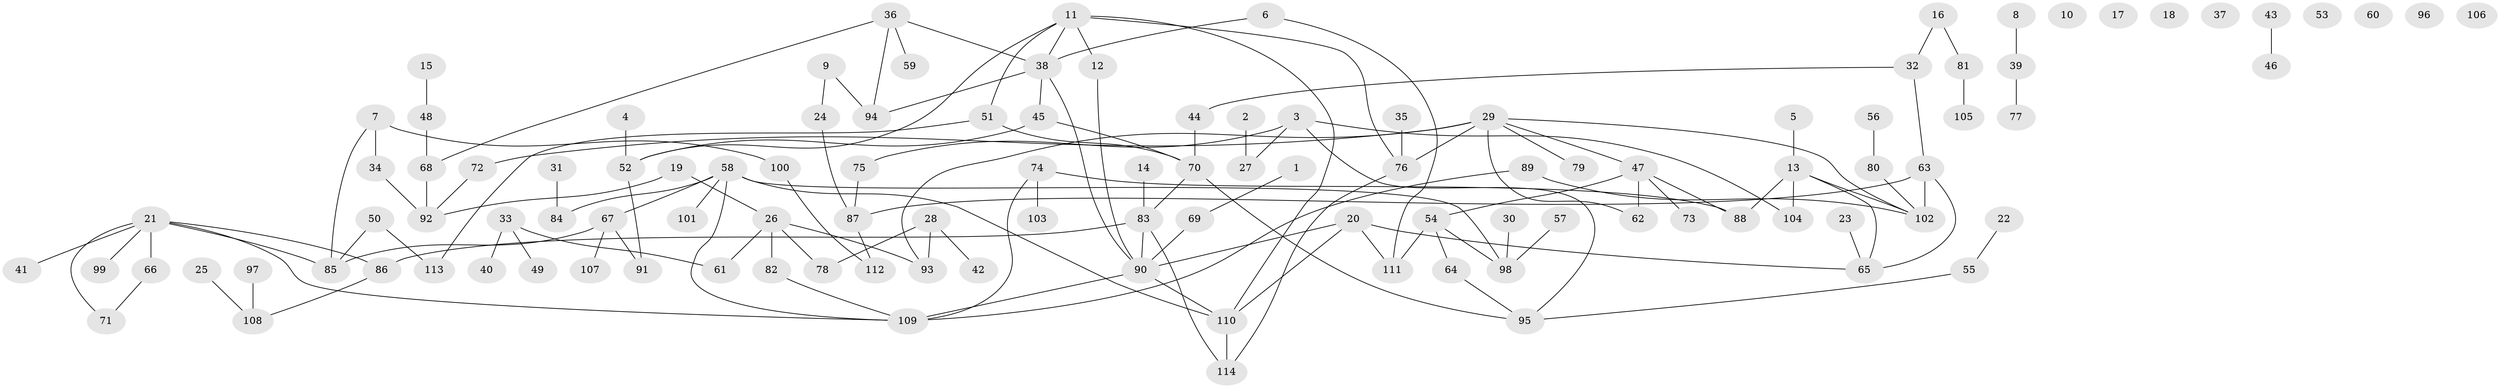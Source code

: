 // coarse degree distribution, {1: 0.38235294117647056, 0: 0.29411764705882354, 4: 0.058823529411764705, 2: 0.14705882352941177, 3: 0.029411764705882353, 5: 0.029411764705882353, 6: 0.029411764705882353, 13: 0.029411764705882353}
// Generated by graph-tools (version 1.1) at 2025/43/03/04/25 21:43:33]
// undirected, 114 vertices, 138 edges
graph export_dot {
graph [start="1"]
  node [color=gray90,style=filled];
  1;
  2;
  3;
  4;
  5;
  6;
  7;
  8;
  9;
  10;
  11;
  12;
  13;
  14;
  15;
  16;
  17;
  18;
  19;
  20;
  21;
  22;
  23;
  24;
  25;
  26;
  27;
  28;
  29;
  30;
  31;
  32;
  33;
  34;
  35;
  36;
  37;
  38;
  39;
  40;
  41;
  42;
  43;
  44;
  45;
  46;
  47;
  48;
  49;
  50;
  51;
  52;
  53;
  54;
  55;
  56;
  57;
  58;
  59;
  60;
  61;
  62;
  63;
  64;
  65;
  66;
  67;
  68;
  69;
  70;
  71;
  72;
  73;
  74;
  75;
  76;
  77;
  78;
  79;
  80;
  81;
  82;
  83;
  84;
  85;
  86;
  87;
  88;
  89;
  90;
  91;
  92;
  93;
  94;
  95;
  96;
  97;
  98;
  99;
  100;
  101;
  102;
  103;
  104;
  105;
  106;
  107;
  108;
  109;
  110;
  111;
  112;
  113;
  114;
  1 -- 69;
  2 -- 27;
  3 -- 27;
  3 -- 75;
  3 -- 95;
  3 -- 104;
  4 -- 52;
  5 -- 13;
  6 -- 38;
  6 -- 111;
  7 -- 34;
  7 -- 85;
  7 -- 100;
  8 -- 39;
  9 -- 24;
  9 -- 94;
  11 -- 12;
  11 -- 38;
  11 -- 51;
  11 -- 52;
  11 -- 76;
  11 -- 110;
  12 -- 90;
  13 -- 65;
  13 -- 88;
  13 -- 102;
  13 -- 104;
  14 -- 83;
  15 -- 48;
  16 -- 32;
  16 -- 81;
  19 -- 26;
  19 -- 92;
  20 -- 65;
  20 -- 90;
  20 -- 110;
  20 -- 111;
  21 -- 41;
  21 -- 66;
  21 -- 71;
  21 -- 85;
  21 -- 86;
  21 -- 99;
  21 -- 109;
  22 -- 55;
  23 -- 65;
  24 -- 87;
  25 -- 108;
  26 -- 61;
  26 -- 78;
  26 -- 82;
  26 -- 93;
  28 -- 42;
  28 -- 78;
  28 -- 93;
  29 -- 47;
  29 -- 62;
  29 -- 72;
  29 -- 76;
  29 -- 79;
  29 -- 93;
  29 -- 102;
  30 -- 98;
  31 -- 84;
  32 -- 44;
  32 -- 63;
  33 -- 40;
  33 -- 49;
  33 -- 61;
  34 -- 92;
  35 -- 76;
  36 -- 38;
  36 -- 59;
  36 -- 68;
  36 -- 94;
  38 -- 45;
  38 -- 90;
  38 -- 94;
  39 -- 77;
  43 -- 46;
  44 -- 70;
  45 -- 52;
  45 -- 70;
  47 -- 54;
  47 -- 62;
  47 -- 73;
  47 -- 88;
  48 -- 68;
  50 -- 85;
  50 -- 113;
  51 -- 70;
  51 -- 113;
  52 -- 91;
  54 -- 64;
  54 -- 98;
  54 -- 111;
  55 -- 95;
  56 -- 80;
  57 -- 98;
  58 -- 67;
  58 -- 84;
  58 -- 98;
  58 -- 101;
  58 -- 109;
  58 -- 110;
  63 -- 65;
  63 -- 87;
  63 -- 102;
  64 -- 95;
  66 -- 71;
  67 -- 85;
  67 -- 91;
  67 -- 107;
  68 -- 92;
  69 -- 90;
  70 -- 83;
  70 -- 95;
  72 -- 92;
  74 -- 88;
  74 -- 103;
  74 -- 109;
  75 -- 87;
  76 -- 114;
  80 -- 102;
  81 -- 105;
  82 -- 109;
  83 -- 86;
  83 -- 90;
  83 -- 114;
  86 -- 108;
  87 -- 112;
  89 -- 102;
  89 -- 109;
  90 -- 109;
  90 -- 110;
  97 -- 108;
  100 -- 112;
  110 -- 114;
}
